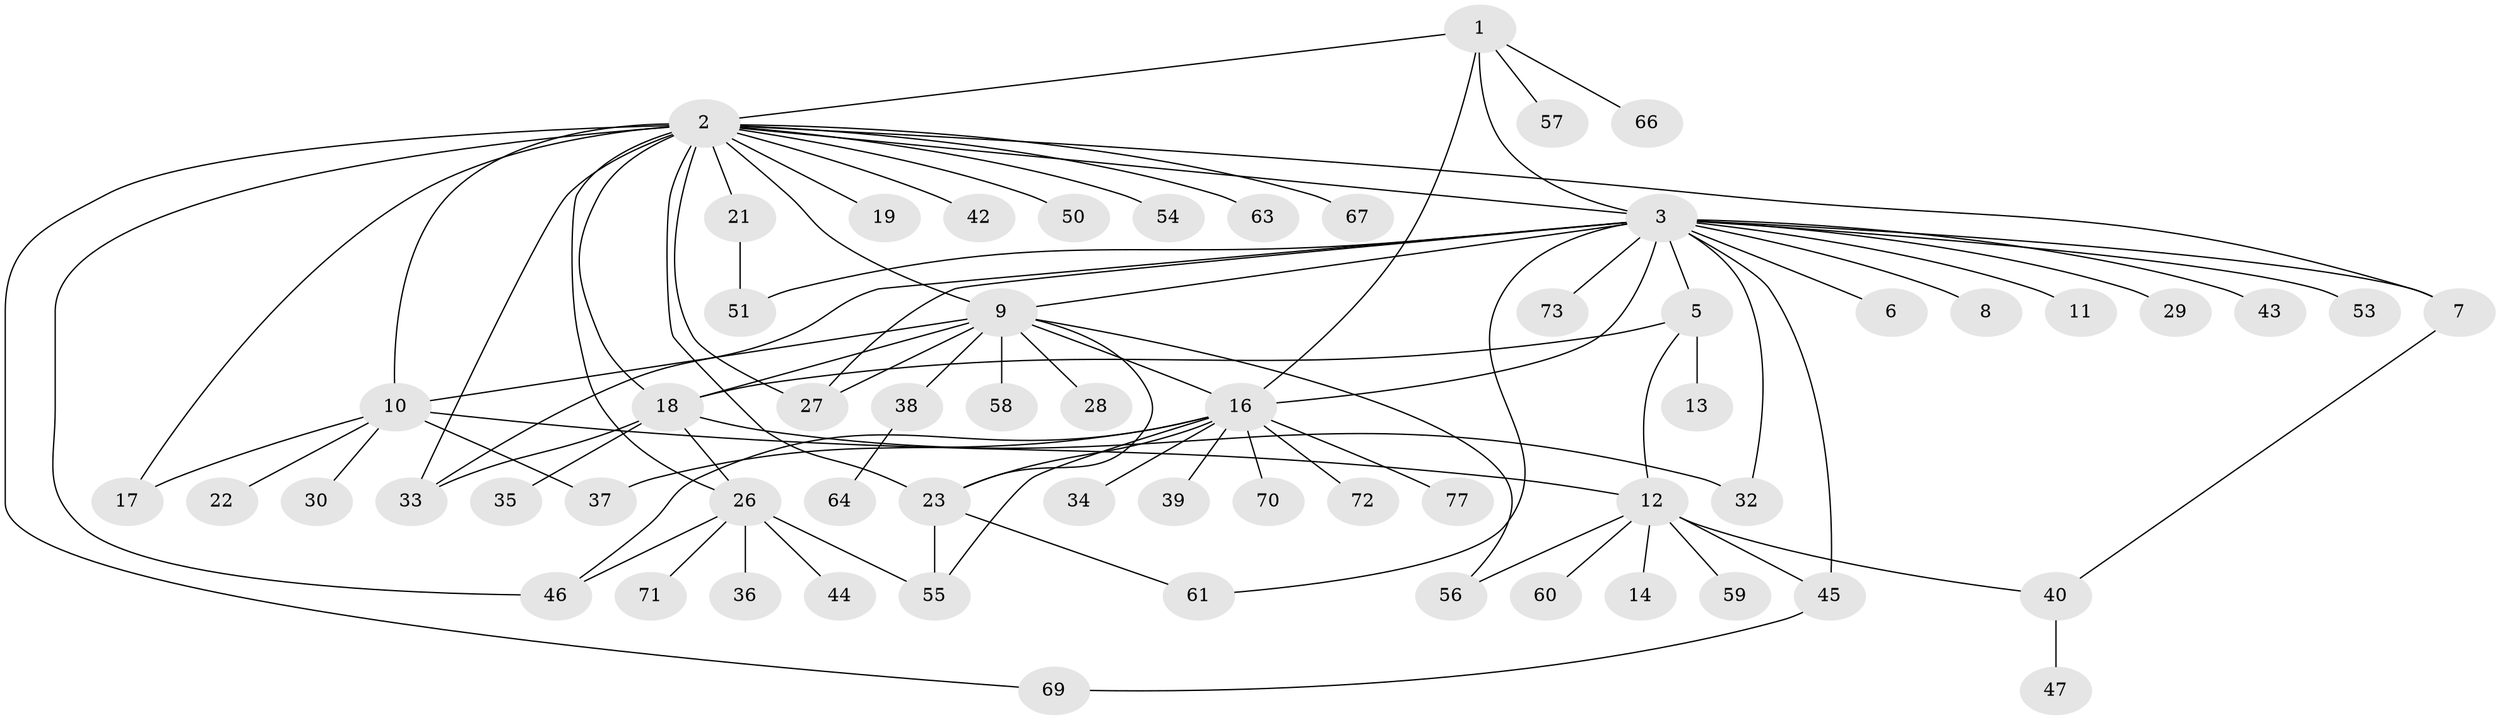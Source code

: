 // original degree distribution, {6: 0.025974025974025976, 22: 0.012987012987012988, 10: 0.012987012987012988, 12: 0.025974025974025976, 4: 0.03896103896103896, 1: 0.45454545454545453, 3: 0.12987012987012986, 11: 0.012987012987012988, 8: 0.012987012987012988, 5: 0.03896103896103896, 2: 0.22077922077922077, 7: 0.012987012987012988}
// Generated by graph-tools (version 1.1) at 2025/11/02/27/25 16:11:14]
// undirected, 61 vertices, 89 edges
graph export_dot {
graph [start="1"]
  node [color=gray90,style=filled];
  1 [super="+15"];
  2 [super="+52"];
  3 [super="+4"];
  5;
  6;
  7;
  8;
  9 [super="+24"];
  10 [super="+31"];
  11;
  12 [super="+49"];
  13;
  14;
  16 [super="+25"];
  17;
  18 [super="+20"];
  19;
  21;
  22 [super="+75"];
  23 [super="+65"];
  26 [super="+41"];
  27 [super="+48"];
  28;
  29;
  30;
  32;
  33 [super="+76"];
  34;
  35;
  36;
  37;
  38;
  39;
  40;
  42;
  43;
  44;
  45 [super="+74"];
  46 [super="+62"];
  47;
  50;
  51;
  53;
  54;
  55;
  56;
  57;
  58;
  59;
  60 [super="+68"];
  61;
  63;
  64;
  66;
  67;
  69;
  70;
  71;
  72;
  73;
  77;
  1 -- 2;
  1 -- 3;
  1 -- 16;
  1 -- 57;
  1 -- 66;
  2 -- 7;
  2 -- 9;
  2 -- 10 [weight=2];
  2 -- 17;
  2 -- 18;
  2 -- 19;
  2 -- 21;
  2 -- 26 [weight=2];
  2 -- 27;
  2 -- 42;
  2 -- 50;
  2 -- 54;
  2 -- 63;
  2 -- 67;
  2 -- 69;
  2 -- 23;
  2 -- 33;
  2 -- 3;
  2 -- 46;
  3 -- 5;
  3 -- 6;
  3 -- 16;
  3 -- 27;
  3 -- 29;
  3 -- 43;
  3 -- 61;
  3 -- 33 [weight=2];
  3 -- 32;
  3 -- 7;
  3 -- 8;
  3 -- 9;
  3 -- 73;
  3 -- 11;
  3 -- 45;
  3 -- 51;
  3 -- 53;
  5 -- 12;
  5 -- 13;
  5 -- 18;
  7 -- 40;
  9 -- 10;
  9 -- 16;
  9 -- 23;
  9 -- 28;
  9 -- 38;
  9 -- 58;
  9 -- 27;
  9 -- 18;
  9 -- 56;
  10 -- 17;
  10 -- 22;
  10 -- 30;
  10 -- 12;
  10 -- 37;
  12 -- 14;
  12 -- 45;
  12 -- 56;
  12 -- 40;
  12 -- 59;
  12 -- 60;
  16 -- 23;
  16 -- 37;
  16 -- 39;
  16 -- 55;
  16 -- 70;
  16 -- 72;
  16 -- 77;
  16 -- 34;
  16 -- 46;
  18 -- 32;
  18 -- 33;
  18 -- 35;
  18 -- 26;
  21 -- 51;
  23 -- 61;
  23 -- 55;
  26 -- 36;
  26 -- 46;
  26 -- 55;
  26 -- 71;
  26 -- 44;
  38 -- 64;
  40 -- 47;
  45 -- 69;
}
